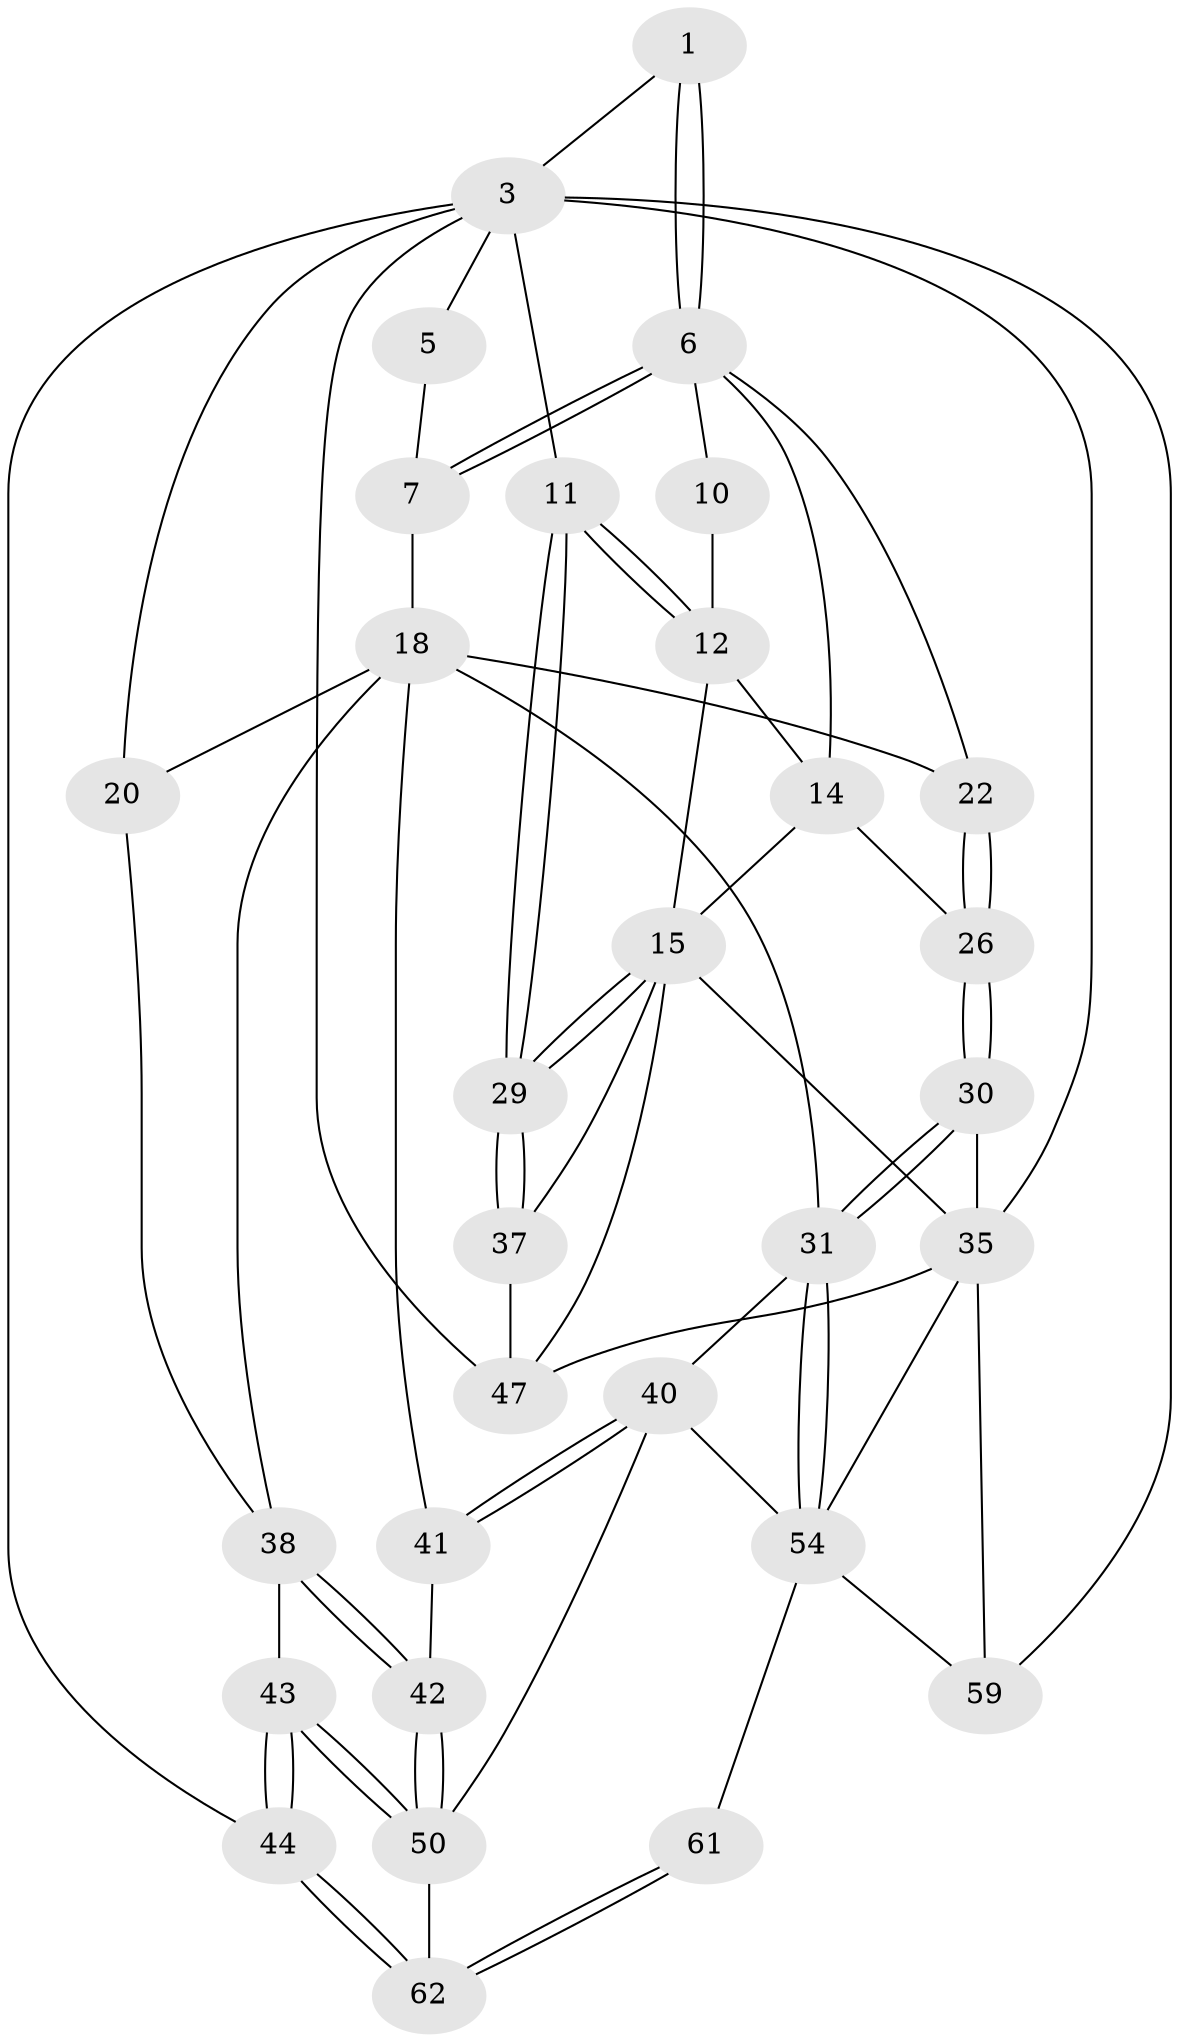 // original degree distribution, {4: 0.2903225806451613, 5: 0.41935483870967744, 3: 0.03225806451612903, 6: 0.25806451612903225}
// Generated by graph-tools (version 1.1) at 2025/17/03/09/25 04:17:09]
// undirected, 31 vertices, 74 edges
graph export_dot {
graph [start="1"]
  node [color=gray90,style=filled];
  1 [pos="+0.5185380438114499+0",super="+2"];
  3 [pos="+1+0",super="+4+45"];
  5 [pos="+0.33176082770125737+0"];
  6 [pos="+0.6049730916711388+0.11398226292147987",super="+8"];
  7 [pos="+0.35637681608614685+0.1276053206751137"];
  10 [pos="+1+0"];
  11 [pos="+1+0.16882305050080337"];
  12 [pos="+0.950444755484726+0.1592712517205043",super="+13"];
  14 [pos="+0.8223277663388674+0.16974225843645394",super="+17"];
  15 [pos="+0.9674829116610484+0.26193408966088616",super="+16"];
  18 [pos="+0.35365342230591007+0.1363127052417892",super="+19+23"];
  20 [pos="+0.0822446537874833+0.08702093333487405",super="+21"];
  22 [pos="+0.5882249326978539+0.21867095501538564"];
  26 [pos="+0.6664013022424858+0.34424203194884834"];
  29 [pos="+1+0.2437781618781298"];
  30 [pos="+0.6720262407991353+0.4605342196617364"];
  31 [pos="+0.5950494418636515+0.50891457513413",super="+32"];
  35 [pos="+0.8756413324550132+0.46490746252932036",super="+36+49"];
  37 [pos="+1+0.3590448536886103"];
  38 [pos="+0.09555898131955573+0.4155663090188313",super="+39"];
  40 [pos="+0.4167919285647021+0.5649366645429371",super="+55"];
  41 [pos="+0.24256489615685314+0.5383712808343025"];
  42 [pos="+0.16165081807779524+0.5277144694048351"];
  43 [pos="+0+0.8960766072146982"];
  44 [pos="+0+1"];
  47 [pos="+1+0.6593828155744286",super="+48"];
  50 [pos="+0.012342694717718462+0.778205671176923",super="+56"];
  54 [pos="+0.7110448829747531+0.7612764517096533",super="+57"];
  59 [pos="+1+1"];
  61 [pos="+0.3986668478606004+1"];
  62 [pos="+0.3626187658754649+1"];
  1 -- 6;
  1 -- 6;
  1 -- 3;
  3 -- 11;
  3 -- 5;
  3 -- 44 [weight=2];
  3 -- 20;
  3 -- 35 [weight=2];
  3 -- 59;
  3 -- 47;
  5 -- 7;
  6 -- 7;
  6 -- 7;
  6 -- 10;
  6 -- 14;
  6 -- 22;
  7 -- 18;
  10 -- 12;
  11 -- 12;
  11 -- 12;
  11 -- 29;
  11 -- 29;
  12 -- 15;
  12 -- 14;
  14 -- 26;
  14 -- 15;
  15 -- 29;
  15 -- 29;
  15 -- 35;
  15 -- 37;
  15 -- 47;
  18 -- 20 [weight=2];
  18 -- 22;
  18 -- 38;
  18 -- 41;
  18 -- 31;
  20 -- 38;
  22 -- 26;
  22 -- 26;
  26 -- 30;
  26 -- 30;
  29 -- 37;
  29 -- 37;
  30 -- 31;
  30 -- 31;
  30 -- 35;
  31 -- 54;
  31 -- 54;
  31 -- 40;
  35 -- 54;
  35 -- 59;
  35 -- 47;
  37 -- 47;
  38 -- 42;
  38 -- 42;
  38 -- 43;
  40 -- 41;
  40 -- 41;
  40 -- 50;
  40 -- 54;
  41 -- 42;
  42 -- 50;
  42 -- 50;
  43 -- 44;
  43 -- 44;
  43 -- 50;
  43 -- 50;
  44 -- 62;
  44 -- 62;
  50 -- 62;
  54 -- 59;
  54 -- 61 [weight=2];
  61 -- 62;
  61 -- 62;
}
